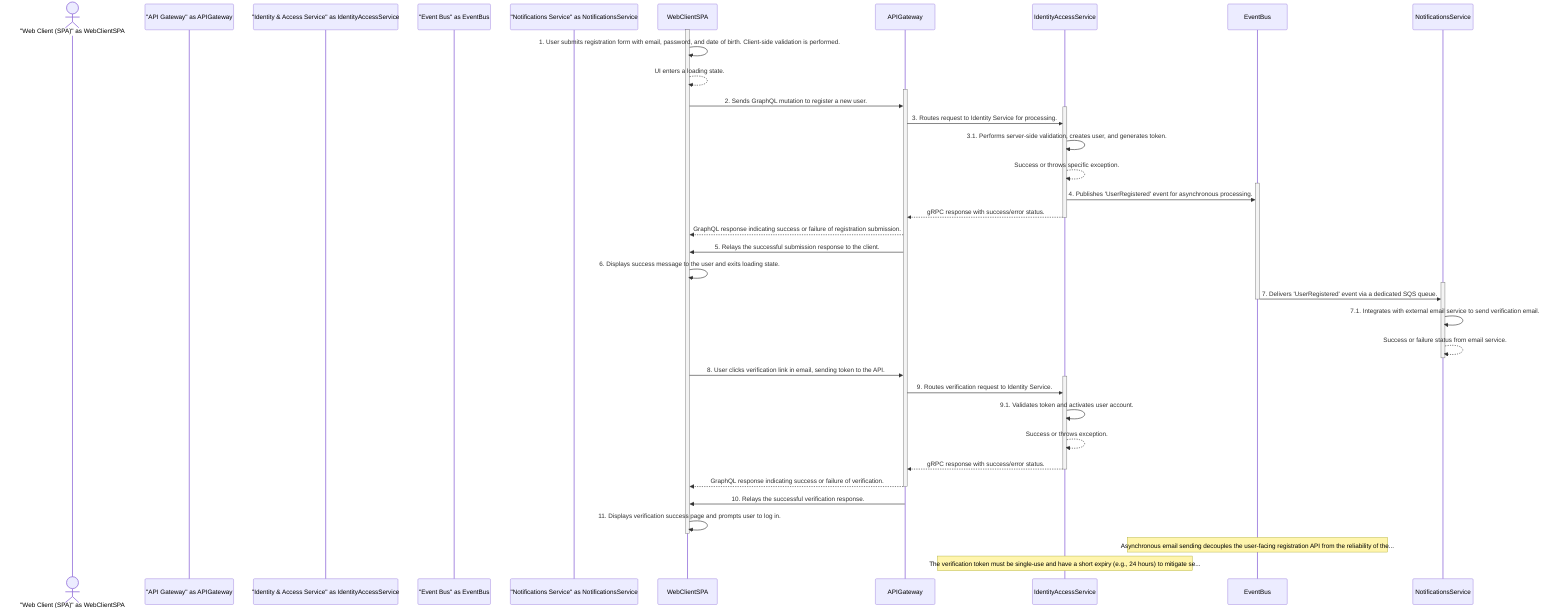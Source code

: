 sequenceDiagram
    actor "Web Client (SPA)" as WebClientSPA
    participant "API Gateway" as APIGateway
    participant "Identity & Access Service" as IdentityAccessService
    participant "Event Bus" as EventBus
    participant "Notifications Service" as NotificationsService

    activate WebClientSPA
    WebClientSPA->>WebClientSPA: 1. User submits registration form with email, password, and date of birth. Client-side validation is performed.
    WebClientSPA-->>WebClientSPA: UI enters a loading state.
    activate APIGateway
    WebClientSPA->>APIGateway: 2. Sends GraphQL mutation to register a new user.
    activate IdentityAccessService
    APIGateway->>IdentityAccessService: 3. Routes request to Identity Service for processing.
    IdentityAccessService->>IdentityAccessService: 3.1. Performs server-side validation, creates user, and generates token.
    IdentityAccessService-->>IdentityAccessService: Success or throws specific exception.
    activate EventBus
    IdentityAccessService->>EventBus: 4. Publishes 'UserRegistered' event for asynchronous processing.
    IdentityAccessService-->>APIGateway: gRPC response with success/error status.
    deactivate IdentityAccessService

    APIGateway-->>WebClientSPA: GraphQL response indicating success or failure of registration submission.
    APIGateway->>WebClientSPA: 5. Relays the successful submission response to the client.
    WebClientSPA->>WebClientSPA: 6. Displays success message to the user and exits loading state.
    
    activate NotificationsService
    EventBus->>NotificationsService: 7. Delivers 'UserRegistered' event via a dedicated SQS queue.
    deactivate EventBus
    NotificationsService->>NotificationsService: 7.1. Integrates with external email service to send verification email.
    NotificationsService-->>NotificationsService: Success or failure status from email service.
    deactivate NotificationsService

    WebClientSPA->>APIGateway: 8. User clicks verification link in email, sending token to the API.
    activate IdentityAccessService
    APIGateway->>IdentityAccessService: 9. Routes verification request to Identity Service.
    IdentityAccessService->>IdentityAccessService: 9.1. Validates token and activates user account.
    IdentityAccessService-->>IdentityAccessService: Success or throws exception.
    IdentityAccessService-->>APIGateway: gRPC response with success/error status.
    deactivate IdentityAccessService
    APIGateway-->>WebClientSPA: GraphQL response indicating success or failure of verification.
    deactivate APIGateway

    APIGateway->>WebClientSPA: 10. Relays the successful verification response.
    WebClientSPA->>WebClientSPA: 11. Displays verification success page and prompts user to log in.
    deactivate WebClientSPA

    note over EventBus: Asynchronous email sending decouples the user-facing registration API from the reliability of the...
    note over IdentityAccessService: The verification token must be single-use and have a short expiry (e.g., 24 hours) to mitigate se...